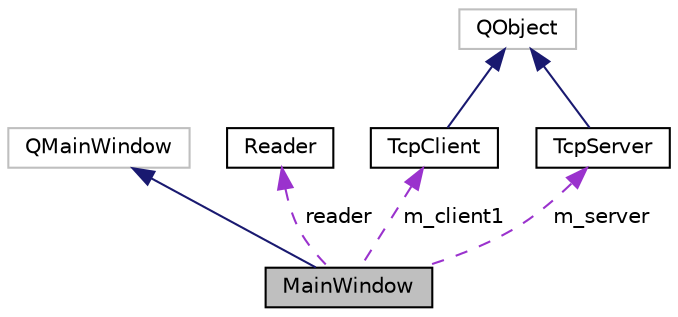 digraph "MainWindow"
{
 // LATEX_PDF_SIZE
  edge [fontname="Helvetica",fontsize="10",labelfontname="Helvetica",labelfontsize="10"];
  node [fontname="Helvetica",fontsize="10",shape=record];
  Node1 [label="MainWindow",height=0.2,width=0.4,color="black", fillcolor="grey75", style="filled", fontcolor="black",tooltip=" "];
  Node2 -> Node1 [dir="back",color="midnightblue",fontsize="10",style="solid",fontname="Helvetica"];
  Node2 [label="QMainWindow",height=0.2,width=0.4,color="grey75", fillcolor="white", style="filled",tooltip=" "];
  Node3 -> Node1 [dir="back",color="darkorchid3",fontsize="10",style="dashed",label=" reader" ,fontname="Helvetica"];
  Node3 [label="Reader",height=0.2,width=0.4,color="black", fillcolor="white", style="filled",URL="$classReader.html",tooltip=" "];
  Node4 -> Node1 [dir="back",color="darkorchid3",fontsize="10",style="dashed",label=" m_client1" ,fontname="Helvetica"];
  Node4 [label="TcpClient",height=0.2,width=0.4,color="black", fillcolor="white", style="filled",URL="$classTcpClient.html",tooltip=" "];
  Node5 -> Node4 [dir="back",color="midnightblue",fontsize="10",style="solid",fontname="Helvetica"];
  Node5 [label="QObject",height=0.2,width=0.4,color="grey75", fillcolor="white", style="filled",tooltip=" "];
  Node6 -> Node1 [dir="back",color="darkorchid3",fontsize="10",style="dashed",label=" m_server" ,fontname="Helvetica"];
  Node6 [label="TcpServer",height=0.2,width=0.4,color="black", fillcolor="white", style="filled",URL="$classTcpServer.html",tooltip=" "];
  Node5 -> Node6 [dir="back",color="midnightblue",fontsize="10",style="solid",fontname="Helvetica"];
}
